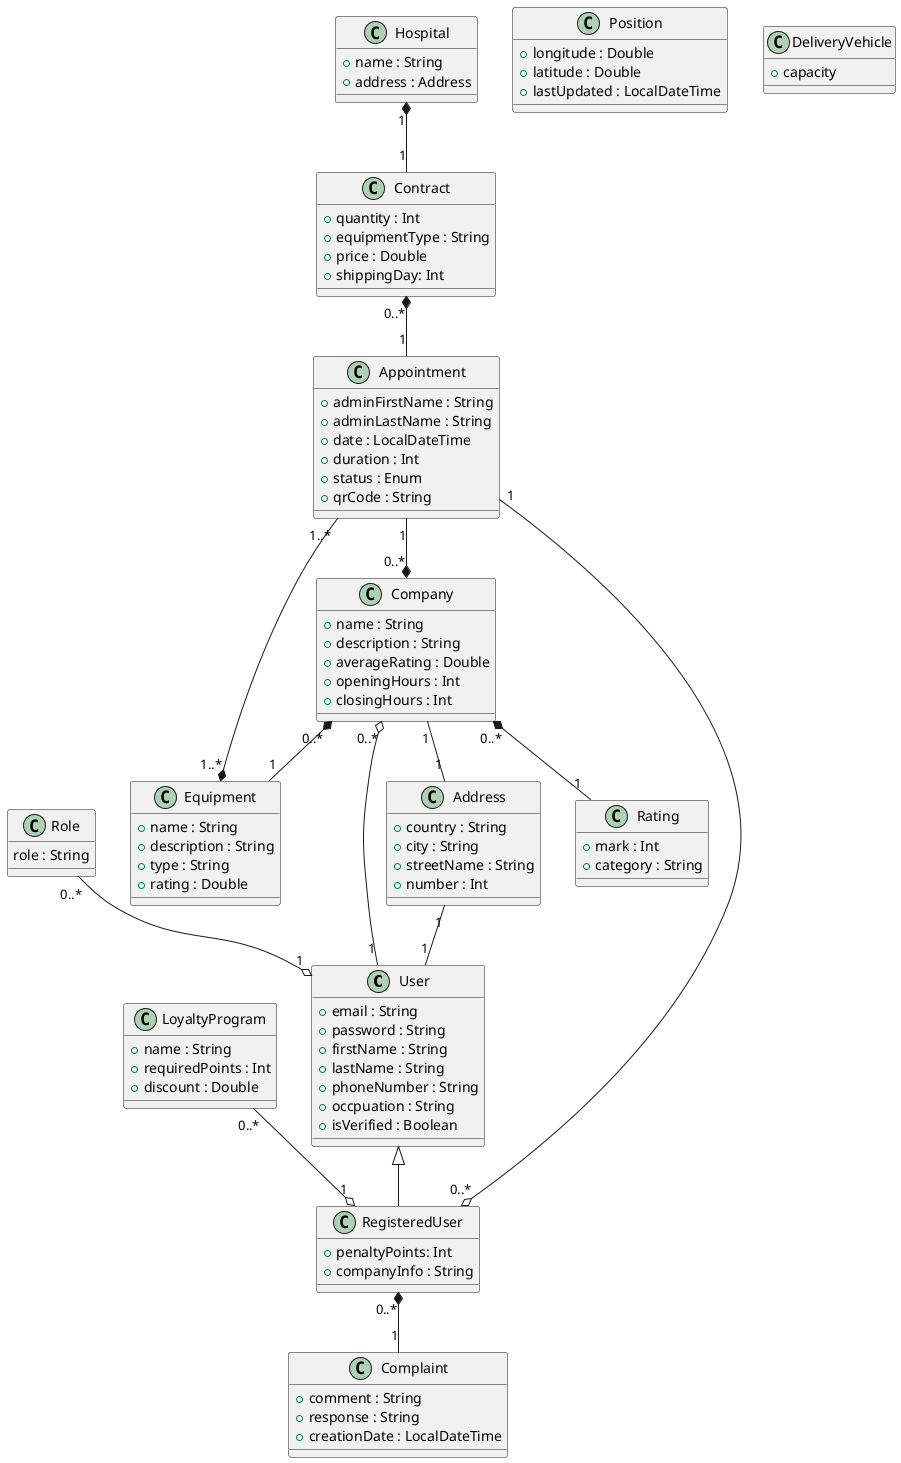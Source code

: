@startuml ISA-Model
class User {
    + email : String
    + password : String
    + firstName : String
    + lastName : String
    + phoneNumber : String
    + occpuation : String
    + isVerified : Boolean
}

class RegisteredUser extends User {
    + penaltyPoints: Int
    + companyInfo : String
}


class Role {
    role : String
}

class Company {
    + name : String
    + description : String
    + averageRating : Double
    + openingHours : Int
    + closingHours : Int
}

class Address {
    + country : String
    + city : String
    + streetName : String
    + number : Int
}

class Position {
    + longitude : Double
    + latitude : Double
    + lastUpdated : LocalDateTime
}

class Appointment {
    + adminFirstName : String
    + adminLastName : String
    + date : LocalDateTime
    + duration : Int
    + status : Enum
    + qrCode : String
}

class Equipment {
    + name : String
    + description : String
    + type : String
    + rating : Double
}

class LoyaltyProgram {
    + name : String
    + requiredPoints : Int
    + discount : Double
}


class Complaint {
    + comment : String
    + response : String
    + creationDate : LocalDateTime
}

class Rating {
    + mark : Int
    + category : String
}

class Contract {
    + quantity : Int
    + equipmentType : String
    + price : Double
    + shippingDay: Int
}

class Hospital {
    + name : String
    + address : Address
}

class DeliveryVehicle {
    + capacity 
}

Role "0..*" --o "1" User
Address "1" -- "1" User
Company "1" -- "1" Address
Company "0..*" *-- "1" Equipment
Appointment "1..*" -* "1..*" Equipment
Appointment "1" --* "0..*" Company
Company "0..*" o-- "1" User
LoyaltyProgram "0..*" --o "1" RegisteredUser
RegisteredUser "0..*" *-- "1" Complaint 
RegisteredUser "0..*" o-- "1" Appointment
Company "0..*" *-- "1" Rating
Hospital "1" *-- "1" Contract
Contract "0..*" *-- "1" Appointment 
@enduml
